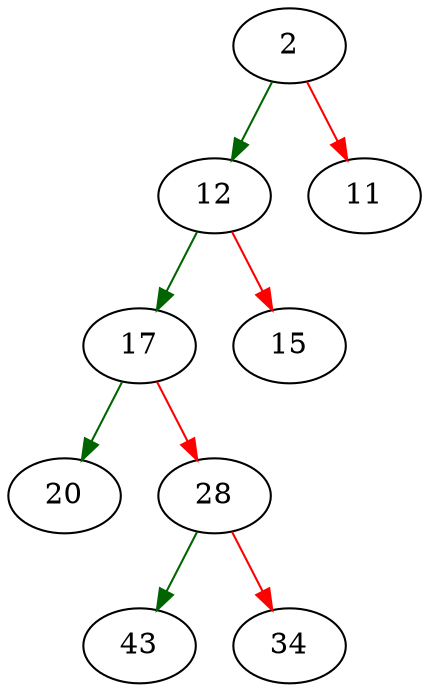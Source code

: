 strict digraph "main" {
	// Node definitions.
	2 [entry=true];
	12;
	11;
	17;
	15;
	20;
	28;
	43;
	34;

	// Edge definitions.
	2 -> 12 [
		color=darkgreen
		cond=true
	];
	2 -> 11 [
		color=red
		cond=false
	];
	12 -> 17 [
		color=darkgreen
		cond=true
	];
	12 -> 15 [
		color=red
		cond=false
	];
	17 -> 20 [
		color=darkgreen
		cond=true
	];
	17 -> 28 [
		color=red
		cond=false
	];
	28 -> 43 [
		color=darkgreen
		cond=true
	];
	28 -> 34 [
		color=red
		cond=false
	];
}